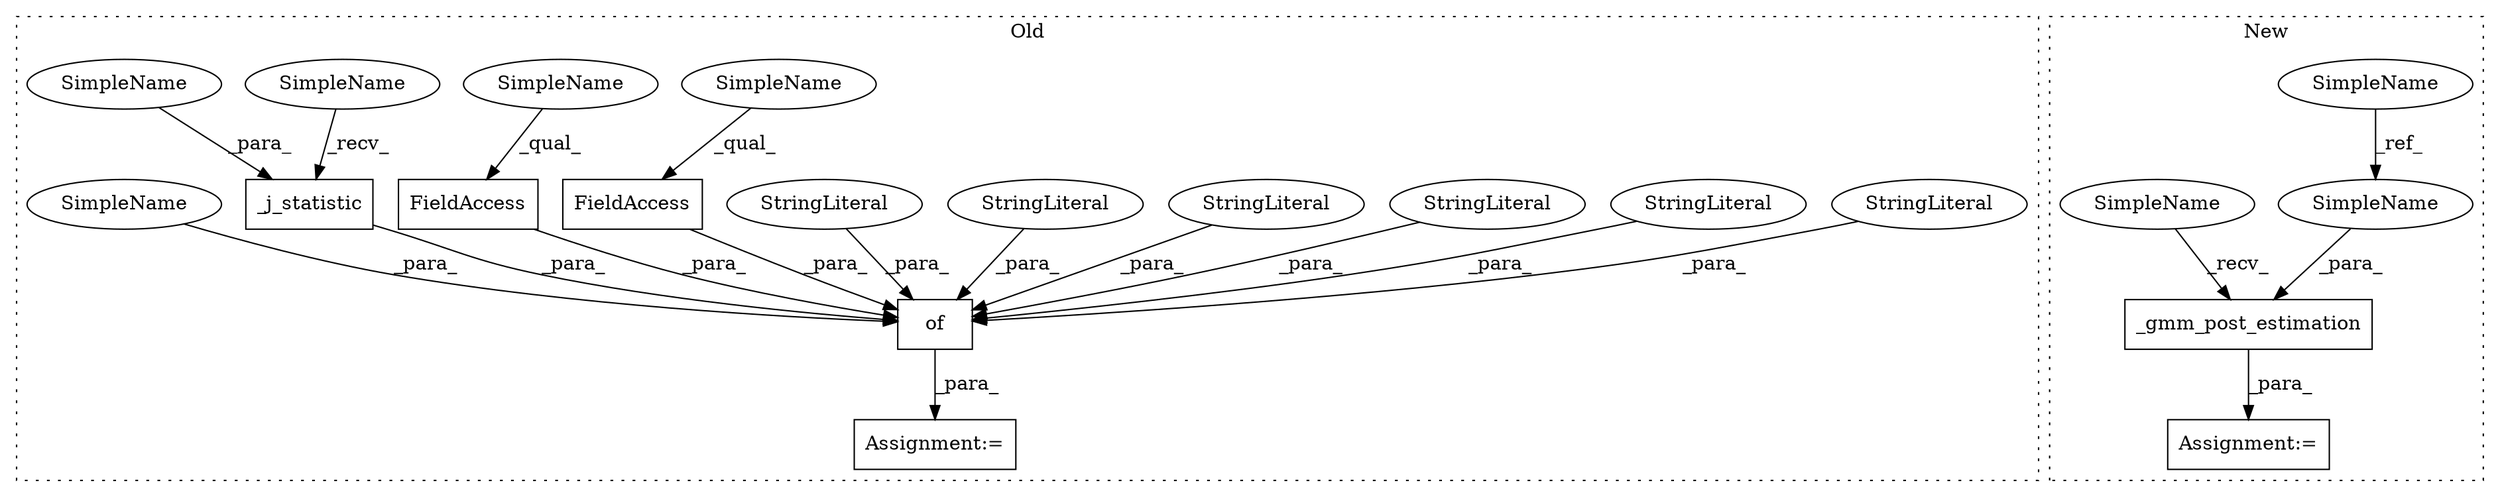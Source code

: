digraph G {
subgraph cluster0 {
1 [label="of" a="32" s="10932,11091" l="3,1" shape="box"];
4 [label="_j_statistic" a="32" s="11069,11090" l="13,1" shape="box"];
5 [label="FieldAccess" a="22" s="10984" l="17" shape="box"];
6 [label="FieldAccess" a="22" s="11018" l="17" shape="box"];
7 [label="StringLiteral" a="45" s="11055" l="8" shape="ellipse"];
8 [label="StringLiteral" a="45" s="11036" l="12" shape="ellipse"];
10 [label="StringLiteral" a="45" s="10970" l="13" shape="ellipse"];
11 [label="StringLiteral" a="45" s="10955" l="12" shape="ellipse"];
12 [label="StringLiteral" a="45" s="10935" l="10" shape="ellipse"];
13 [label="Assignment:=" a="7" s="10927" l="1" shape="box"];
14 [label="StringLiteral" a="45" s="11002" l="15" shape="ellipse"];
16 [label="SimpleName" a="42" s="10984" l="4" shape="ellipse"];
17 [label="SimpleName" a="42" s="11018" l="4" shape="ellipse"];
18 [label="SimpleName" a="42" s="11064" l="4" shape="ellipse"];
20 [label="SimpleName" a="42" s="11089" l="1" shape="ellipse"];
21 [label="SimpleName" a="42" s="10968" l="1" shape="ellipse"];
label = "Old";
style="dotted";
}
subgraph cluster1 {
2 [label="_gmm_post_estimation" a="32" s="11436,11480" l="21,1" shape="box"];
3 [label="SimpleName" a="42" s="10696" l="1" shape="ellipse"];
9 [label="Assignment:=" a="7" s="11430" l="1" shape="box"];
15 [label="SimpleName" a="42" s="11464" l="1" shape="ellipse"];
19 [label="SimpleName" a="42" s="11431" l="4" shape="ellipse"];
label = "New";
style="dotted";
}
1 -> 13 [label="_para_"];
2 -> 9 [label="_para_"];
3 -> 15 [label="_ref_"];
4 -> 1 [label="_para_"];
5 -> 1 [label="_para_"];
6 -> 1 [label="_para_"];
7 -> 1 [label="_para_"];
8 -> 1 [label="_para_"];
10 -> 1 [label="_para_"];
11 -> 1 [label="_para_"];
12 -> 1 [label="_para_"];
14 -> 1 [label="_para_"];
15 -> 2 [label="_para_"];
16 -> 5 [label="_qual_"];
17 -> 6 [label="_qual_"];
18 -> 4 [label="_recv_"];
19 -> 2 [label="_recv_"];
20 -> 4 [label="_para_"];
21 -> 1 [label="_para_"];
}